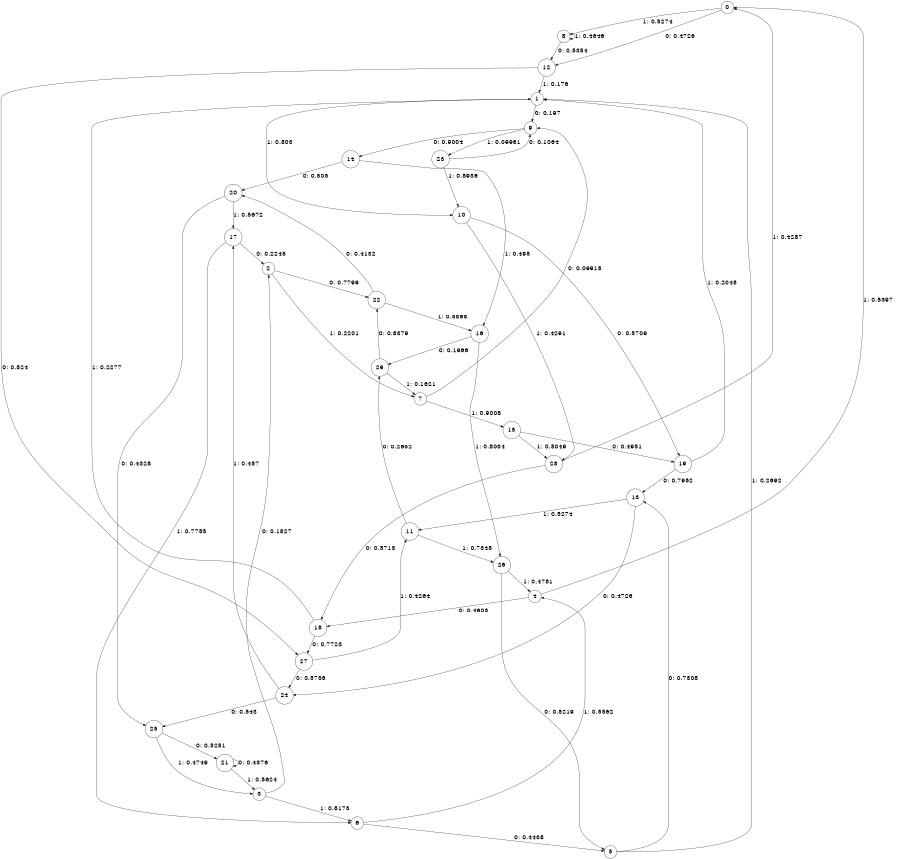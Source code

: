 digraph "ch24randomL6" {
size = "6,8.5";
ratio = "fill";
node [shape = circle];
node [fontsize = 24];
edge [fontsize = 24];
0 -> 12 [label = "0: 0.4726   "];
0 -> 8 [label = "1: 0.5274   "];
1 -> 9 [label = "0: 0.197    "];
1 -> 10 [label = "1: 0.803    "];
2 -> 22 [label = "0: 0.7799   "];
2 -> 7 [label = "1: 0.2201   "];
3 -> 2 [label = "0: 0.1827   "];
3 -> 6 [label = "1: 0.8173   "];
4 -> 18 [label = "0: 0.4603   "];
4 -> 0 [label = "1: 0.5397   "];
5 -> 13 [label = "0: 0.7308   "];
5 -> 1 [label = "1: 0.2692   "];
6 -> 5 [label = "0: 0.4438   "];
6 -> 4 [label = "1: 0.5562   "];
7 -> 9 [label = "0: 0.09918  "];
7 -> 15 [label = "1: 0.9008   "];
8 -> 12 [label = "0: 0.5354   "];
8 -> 8 [label = "1: 0.4646   "];
9 -> 14 [label = "0: 0.9004   "];
9 -> 23 [label = "1: 0.09961  "];
10 -> 19 [label = "0: 0.5709   "];
10 -> 28 [label = "1: 0.4291   "];
11 -> 29 [label = "0: 0.2652   "];
11 -> 26 [label = "1: 0.7348   "];
12 -> 27 [label = "0: 0.824    "];
12 -> 1 [label = "1: 0.176    "];
13 -> 24 [label = "0: 0.4726   "];
13 -> 11 [label = "1: 0.5274   "];
14 -> 20 [label = "0: 0.505    "];
14 -> 16 [label = "1: 0.495    "];
15 -> 19 [label = "0: 0.4951   "];
15 -> 28 [label = "1: 0.5049   "];
16 -> 29 [label = "0: 0.1966   "];
16 -> 26 [label = "1: 0.8034   "];
17 -> 2 [label = "0: 0.2245   "];
17 -> 6 [label = "1: 0.7755   "];
18 -> 27 [label = "0: 0.7723   "];
18 -> 1 [label = "1: 0.2277   "];
19 -> 13 [label = "0: 0.7952   "];
19 -> 1 [label = "1: 0.2048   "];
20 -> 25 [label = "0: 0.4328   "];
20 -> 17 [label = "1: 0.5672   "];
21 -> 21 [label = "0: 0.4376   "];
21 -> 3 [label = "1: 0.5624   "];
22 -> 20 [label = "0: 0.4132   "];
22 -> 16 [label = "1: 0.5868   "];
23 -> 9 [label = "0: 0.1064   "];
23 -> 10 [label = "1: 0.8936   "];
24 -> 25 [label = "0: 0.543    "];
24 -> 17 [label = "1: 0.457    "];
25 -> 21 [label = "0: 0.5251   "];
25 -> 3 [label = "1: 0.4749   "];
26 -> 5 [label = "0: 0.5219   "];
26 -> 4 [label = "1: 0.4781   "];
27 -> 24 [label = "0: 0.5736   "];
27 -> 11 [label = "1: 0.4264   "];
28 -> 18 [label = "0: 0.5713   "];
28 -> 0 [label = "1: 0.4287   "];
29 -> 22 [label = "0: 0.8379   "];
29 -> 7 [label = "1: 0.1621   "];
}